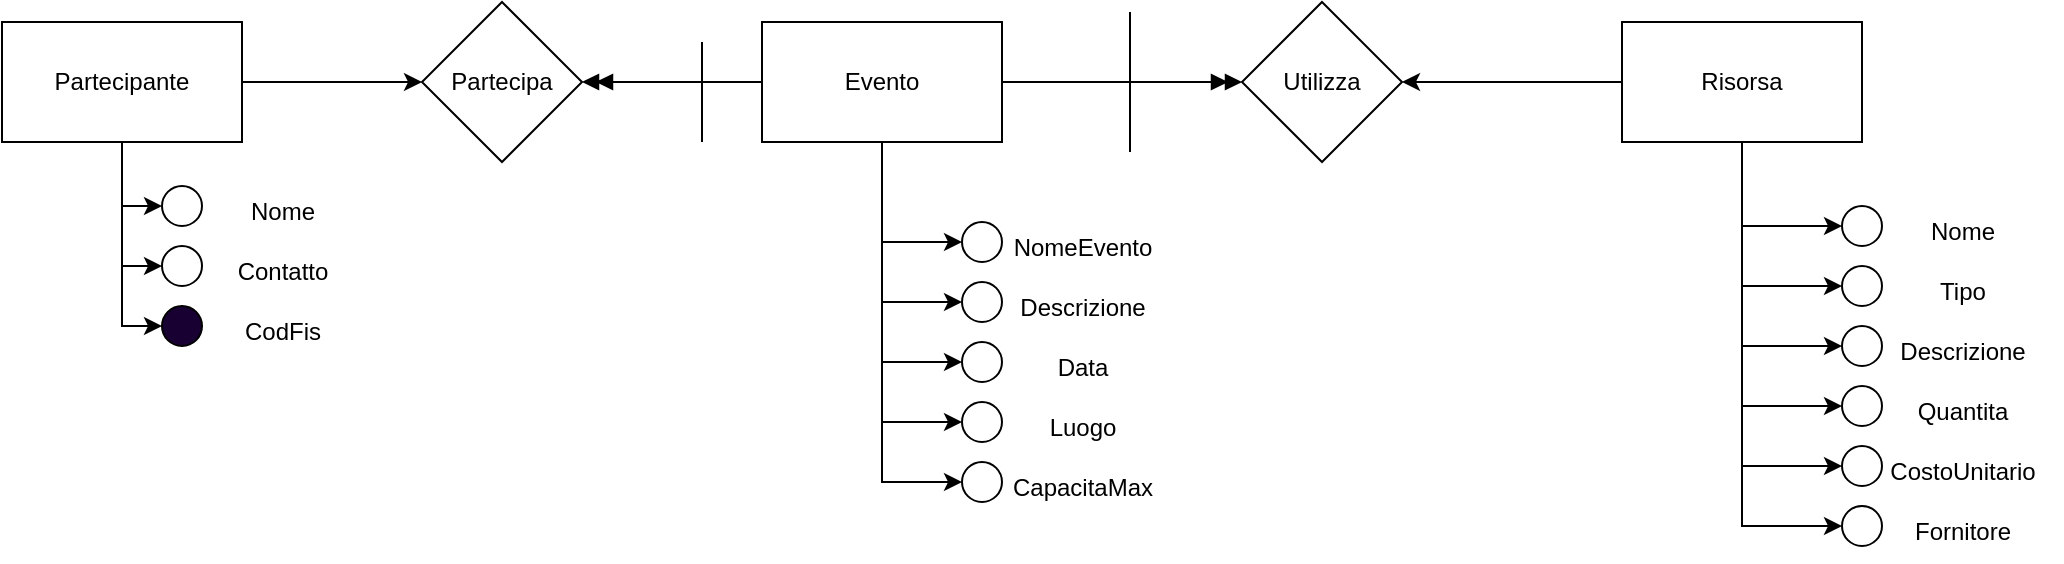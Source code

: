 <mxfile version="24.0.4" type="device">
  <diagram name="Pagina-1" id="jU2EkQgESsodjVFozhuh">
    <mxGraphModel dx="1050" dy="621" grid="1" gridSize="10" guides="1" tooltips="1" connect="1" arrows="1" fold="1" page="1" pageScale="1" pageWidth="827" pageHeight="1169" math="0" shadow="0">
      <root>
        <mxCell id="0" />
        <mxCell id="1" parent="0" />
        <mxCell id="5ARvUT-1pJOlfSiCzKIZ-33" style="edgeStyle=orthogonalEdgeStyle;rounded=0;orthogonalLoop=1;jettySize=auto;html=1;entryX=0;entryY=0.5;entryDx=0;entryDy=0;" edge="1" parent="1" source="5ARvUT-1pJOlfSiCzKIZ-1" target="5ARvUT-1pJOlfSiCzKIZ-23">
          <mxGeometry relative="1" as="geometry" />
        </mxCell>
        <mxCell id="5ARvUT-1pJOlfSiCzKIZ-34" style="edgeStyle=orthogonalEdgeStyle;rounded=0;orthogonalLoop=1;jettySize=auto;html=1;entryX=0;entryY=0.5;entryDx=0;entryDy=0;" edge="1" parent="1" source="5ARvUT-1pJOlfSiCzKIZ-1" target="5ARvUT-1pJOlfSiCzKIZ-25">
          <mxGeometry relative="1" as="geometry" />
        </mxCell>
        <mxCell id="5ARvUT-1pJOlfSiCzKIZ-35" style="edgeStyle=orthogonalEdgeStyle;rounded=0;orthogonalLoop=1;jettySize=auto;html=1;entryX=0;entryY=0.5;entryDx=0;entryDy=0;" edge="1" parent="1" source="5ARvUT-1pJOlfSiCzKIZ-1" target="5ARvUT-1pJOlfSiCzKIZ-27">
          <mxGeometry relative="1" as="geometry" />
        </mxCell>
        <mxCell id="5ARvUT-1pJOlfSiCzKIZ-36" style="edgeStyle=orthogonalEdgeStyle;rounded=0;orthogonalLoop=1;jettySize=auto;html=1;entryX=0;entryY=0.5;entryDx=0;entryDy=0;endArrow=classic;endFill=1;" edge="1" parent="1" source="5ARvUT-1pJOlfSiCzKIZ-1" target="5ARvUT-1pJOlfSiCzKIZ-4">
          <mxGeometry relative="1" as="geometry" />
        </mxCell>
        <mxCell id="5ARvUT-1pJOlfSiCzKIZ-1" value="Partecipante" style="rounded=0;whiteSpace=wrap;html=1;" vertex="1" parent="1">
          <mxGeometry y="240" width="120" height="60" as="geometry" />
        </mxCell>
        <mxCell id="5ARvUT-1pJOlfSiCzKIZ-17" style="edgeStyle=orthogonalEdgeStyle;rounded=0;orthogonalLoop=1;jettySize=auto;html=1;entryX=0;entryY=0.5;entryDx=0;entryDy=0;" edge="1" parent="1" source="5ARvUT-1pJOlfSiCzKIZ-2" target="5ARvUT-1pJOlfSiCzKIZ-6">
          <mxGeometry relative="1" as="geometry" />
        </mxCell>
        <mxCell id="5ARvUT-1pJOlfSiCzKIZ-18" style="edgeStyle=orthogonalEdgeStyle;rounded=0;orthogonalLoop=1;jettySize=auto;html=1;entryX=0;entryY=0.5;entryDx=0;entryDy=0;" edge="1" parent="1" source="5ARvUT-1pJOlfSiCzKIZ-2" target="5ARvUT-1pJOlfSiCzKIZ-9">
          <mxGeometry relative="1" as="geometry" />
        </mxCell>
        <mxCell id="5ARvUT-1pJOlfSiCzKIZ-19" style="edgeStyle=orthogonalEdgeStyle;rounded=0;orthogonalLoop=1;jettySize=auto;html=1;entryX=0;entryY=0.5;entryDx=0;entryDy=0;" edge="1" parent="1" source="5ARvUT-1pJOlfSiCzKIZ-2" target="5ARvUT-1pJOlfSiCzKIZ-11">
          <mxGeometry relative="1" as="geometry" />
        </mxCell>
        <mxCell id="5ARvUT-1pJOlfSiCzKIZ-20" style="edgeStyle=orthogonalEdgeStyle;rounded=0;orthogonalLoop=1;jettySize=auto;html=1;entryX=0;entryY=0.5;entryDx=0;entryDy=0;" edge="1" parent="1" source="5ARvUT-1pJOlfSiCzKIZ-2" target="5ARvUT-1pJOlfSiCzKIZ-13">
          <mxGeometry relative="1" as="geometry" />
        </mxCell>
        <mxCell id="5ARvUT-1pJOlfSiCzKIZ-21" style="edgeStyle=orthogonalEdgeStyle;rounded=0;orthogonalLoop=1;jettySize=auto;html=1;entryX=0;entryY=0.5;entryDx=0;entryDy=0;" edge="1" parent="1" source="5ARvUT-1pJOlfSiCzKIZ-2" target="5ARvUT-1pJOlfSiCzKIZ-15">
          <mxGeometry relative="1" as="geometry" />
        </mxCell>
        <mxCell id="5ARvUT-1pJOlfSiCzKIZ-37" style="edgeStyle=orthogonalEdgeStyle;rounded=0;orthogonalLoop=1;jettySize=auto;html=1;entryX=1;entryY=0.5;entryDx=0;entryDy=0;endArrow=doubleBlock;endFill=1;" edge="1" parent="1" source="5ARvUT-1pJOlfSiCzKIZ-2" target="5ARvUT-1pJOlfSiCzKIZ-4">
          <mxGeometry relative="1" as="geometry" />
        </mxCell>
        <mxCell id="5ARvUT-1pJOlfSiCzKIZ-56" style="edgeStyle=orthogonalEdgeStyle;rounded=0;orthogonalLoop=1;jettySize=auto;html=1;endArrow=doubleBlock;endFill=1;" edge="1" parent="1" source="5ARvUT-1pJOlfSiCzKIZ-2">
          <mxGeometry relative="1" as="geometry">
            <mxPoint x="620" y="270" as="targetPoint" />
          </mxGeometry>
        </mxCell>
        <mxCell id="5ARvUT-1pJOlfSiCzKIZ-2" value="Evento" style="rounded=0;whiteSpace=wrap;html=1;" vertex="1" parent="1">
          <mxGeometry x="380" y="240" width="120" height="60" as="geometry" />
        </mxCell>
        <mxCell id="5ARvUT-1pJOlfSiCzKIZ-50" style="edgeStyle=orthogonalEdgeStyle;rounded=0;orthogonalLoop=1;jettySize=auto;html=1;entryX=0;entryY=0.5;entryDx=0;entryDy=0;" edge="1" parent="1" source="5ARvUT-1pJOlfSiCzKIZ-3" target="5ARvUT-1pJOlfSiCzKIZ-38">
          <mxGeometry relative="1" as="geometry" />
        </mxCell>
        <mxCell id="5ARvUT-1pJOlfSiCzKIZ-51" style="edgeStyle=orthogonalEdgeStyle;rounded=0;orthogonalLoop=1;jettySize=auto;html=1;entryX=0;entryY=0.5;entryDx=0;entryDy=0;" edge="1" parent="1" source="5ARvUT-1pJOlfSiCzKIZ-3" target="5ARvUT-1pJOlfSiCzKIZ-40">
          <mxGeometry relative="1" as="geometry" />
        </mxCell>
        <mxCell id="5ARvUT-1pJOlfSiCzKIZ-52" style="edgeStyle=orthogonalEdgeStyle;rounded=0;orthogonalLoop=1;jettySize=auto;html=1;entryX=0;entryY=0.5;entryDx=0;entryDy=0;" edge="1" parent="1" source="5ARvUT-1pJOlfSiCzKIZ-3" target="5ARvUT-1pJOlfSiCzKIZ-42">
          <mxGeometry relative="1" as="geometry" />
        </mxCell>
        <mxCell id="5ARvUT-1pJOlfSiCzKIZ-53" style="edgeStyle=orthogonalEdgeStyle;rounded=0;orthogonalLoop=1;jettySize=auto;html=1;entryX=0;entryY=0.5;entryDx=0;entryDy=0;" edge="1" parent="1" source="5ARvUT-1pJOlfSiCzKIZ-3" target="5ARvUT-1pJOlfSiCzKIZ-44">
          <mxGeometry relative="1" as="geometry" />
        </mxCell>
        <mxCell id="5ARvUT-1pJOlfSiCzKIZ-54" style="edgeStyle=orthogonalEdgeStyle;rounded=0;orthogonalLoop=1;jettySize=auto;html=1;entryX=0;entryY=0.5;entryDx=0;entryDy=0;" edge="1" parent="1" source="5ARvUT-1pJOlfSiCzKIZ-3" target="5ARvUT-1pJOlfSiCzKIZ-46">
          <mxGeometry relative="1" as="geometry" />
        </mxCell>
        <mxCell id="5ARvUT-1pJOlfSiCzKIZ-55" style="edgeStyle=orthogonalEdgeStyle;rounded=0;orthogonalLoop=1;jettySize=auto;html=1;entryX=0;entryY=0.5;entryDx=0;entryDy=0;" edge="1" parent="1" source="5ARvUT-1pJOlfSiCzKIZ-3" target="5ARvUT-1pJOlfSiCzKIZ-48">
          <mxGeometry relative="1" as="geometry" />
        </mxCell>
        <mxCell id="5ARvUT-1pJOlfSiCzKIZ-57" style="edgeStyle=orthogonalEdgeStyle;rounded=0;orthogonalLoop=1;jettySize=auto;html=1;entryX=1;entryY=0.5;entryDx=0;entryDy=0;endArrow=classic;endFill=1;" edge="1" parent="1" source="5ARvUT-1pJOlfSiCzKIZ-3" target="5ARvUT-1pJOlfSiCzKIZ-5">
          <mxGeometry relative="1" as="geometry" />
        </mxCell>
        <mxCell id="5ARvUT-1pJOlfSiCzKIZ-3" value="Risorsa" style="rounded=0;whiteSpace=wrap;html=1;" vertex="1" parent="1">
          <mxGeometry x="810" y="240" width="120" height="60" as="geometry" />
        </mxCell>
        <mxCell id="5ARvUT-1pJOlfSiCzKIZ-4" value="Partecipa" style="rhombus;whiteSpace=wrap;html=1;" vertex="1" parent="1">
          <mxGeometry x="210" y="230" width="80" height="80" as="geometry" />
        </mxCell>
        <mxCell id="5ARvUT-1pJOlfSiCzKIZ-5" value="Utilizza" style="rhombus;whiteSpace=wrap;html=1;" vertex="1" parent="1">
          <mxGeometry x="620" y="230" width="80" height="80" as="geometry" />
        </mxCell>
        <mxCell id="5ARvUT-1pJOlfSiCzKIZ-6" value="" style="ellipse;whiteSpace=wrap;html=1;aspect=fixed;" vertex="1" parent="1">
          <mxGeometry x="480" y="340" width="20" height="20" as="geometry" />
        </mxCell>
        <mxCell id="5ARvUT-1pJOlfSiCzKIZ-7" value="NomeEvento" style="text;html=1;align=center;verticalAlign=middle;resizable=0;points=[];autosize=1;strokeColor=none;fillColor=none;" vertex="1" parent="1">
          <mxGeometry x="495" y="338" width="90" height="30" as="geometry" />
        </mxCell>
        <mxCell id="5ARvUT-1pJOlfSiCzKIZ-9" value="" style="ellipse;whiteSpace=wrap;html=1;aspect=fixed;" vertex="1" parent="1">
          <mxGeometry x="480" y="370" width="20" height="20" as="geometry" />
        </mxCell>
        <mxCell id="5ARvUT-1pJOlfSiCzKIZ-10" value="Descrizione" style="text;html=1;align=center;verticalAlign=middle;resizable=0;points=[];autosize=1;strokeColor=none;fillColor=none;" vertex="1" parent="1">
          <mxGeometry x="495" y="368" width="90" height="30" as="geometry" />
        </mxCell>
        <mxCell id="5ARvUT-1pJOlfSiCzKIZ-11" value="" style="ellipse;whiteSpace=wrap;html=1;aspect=fixed;" vertex="1" parent="1">
          <mxGeometry x="480" y="400" width="20" height="20" as="geometry" />
        </mxCell>
        <mxCell id="5ARvUT-1pJOlfSiCzKIZ-12" value="Data" style="text;html=1;align=center;verticalAlign=middle;resizable=0;points=[];autosize=1;strokeColor=none;fillColor=none;" vertex="1" parent="1">
          <mxGeometry x="515" y="398" width="50" height="30" as="geometry" />
        </mxCell>
        <mxCell id="5ARvUT-1pJOlfSiCzKIZ-13" value="" style="ellipse;whiteSpace=wrap;html=1;aspect=fixed;" vertex="1" parent="1">
          <mxGeometry x="480" y="430" width="20" height="20" as="geometry" />
        </mxCell>
        <mxCell id="5ARvUT-1pJOlfSiCzKIZ-14" value="Luogo" style="text;html=1;align=center;verticalAlign=middle;resizable=0;points=[];autosize=1;strokeColor=none;fillColor=none;" vertex="1" parent="1">
          <mxGeometry x="510" y="428" width="60" height="30" as="geometry" />
        </mxCell>
        <mxCell id="5ARvUT-1pJOlfSiCzKIZ-15" value="" style="ellipse;whiteSpace=wrap;html=1;aspect=fixed;" vertex="1" parent="1">
          <mxGeometry x="480" y="460" width="20" height="20" as="geometry" />
        </mxCell>
        <mxCell id="5ARvUT-1pJOlfSiCzKIZ-16" value="CapacitaMax" style="text;html=1;align=center;verticalAlign=middle;resizable=0;points=[];autosize=1;strokeColor=none;fillColor=none;" vertex="1" parent="1">
          <mxGeometry x="495" y="458" width="90" height="30" as="geometry" />
        </mxCell>
        <mxCell id="5ARvUT-1pJOlfSiCzKIZ-23" value="" style="ellipse;whiteSpace=wrap;html=1;aspect=fixed;" vertex="1" parent="1">
          <mxGeometry x="80" y="322" width="20" height="20" as="geometry" />
        </mxCell>
        <mxCell id="5ARvUT-1pJOlfSiCzKIZ-24" value="Nome" style="text;html=1;align=center;verticalAlign=middle;resizable=0;points=[];autosize=1;strokeColor=none;fillColor=none;" vertex="1" parent="1">
          <mxGeometry x="110" y="320" width="60" height="30" as="geometry" />
        </mxCell>
        <mxCell id="5ARvUT-1pJOlfSiCzKIZ-25" value="" style="ellipse;whiteSpace=wrap;html=1;aspect=fixed;" vertex="1" parent="1">
          <mxGeometry x="80" y="352" width="20" height="20" as="geometry" />
        </mxCell>
        <mxCell id="5ARvUT-1pJOlfSiCzKIZ-26" value="Contatto" style="text;html=1;align=center;verticalAlign=middle;resizable=0;points=[];autosize=1;strokeColor=none;fillColor=none;" vertex="1" parent="1">
          <mxGeometry x="105" y="350" width="70" height="30" as="geometry" />
        </mxCell>
        <mxCell id="5ARvUT-1pJOlfSiCzKIZ-27" value="" style="ellipse;whiteSpace=wrap;html=1;aspect=fixed;strokeColor=#000000;fillColor=#190033;" vertex="1" parent="1">
          <mxGeometry x="80" y="382" width="20" height="20" as="geometry" />
        </mxCell>
        <mxCell id="5ARvUT-1pJOlfSiCzKIZ-28" value="CodFis" style="text;html=1;align=center;verticalAlign=middle;resizable=0;points=[];autosize=1;strokeColor=none;fillColor=none;" vertex="1" parent="1">
          <mxGeometry x="110" y="380" width="60" height="30" as="geometry" />
        </mxCell>
        <mxCell id="5ARvUT-1pJOlfSiCzKIZ-38" value="" style="ellipse;whiteSpace=wrap;html=1;aspect=fixed;" vertex="1" parent="1">
          <mxGeometry x="920" y="332" width="20" height="20" as="geometry" />
        </mxCell>
        <mxCell id="5ARvUT-1pJOlfSiCzKIZ-39" value="Nome" style="text;html=1;align=center;verticalAlign=middle;resizable=0;points=[];autosize=1;strokeColor=none;fillColor=none;" vertex="1" parent="1">
          <mxGeometry x="950" y="330" width="60" height="30" as="geometry" />
        </mxCell>
        <mxCell id="5ARvUT-1pJOlfSiCzKIZ-40" value="" style="ellipse;whiteSpace=wrap;html=1;aspect=fixed;" vertex="1" parent="1">
          <mxGeometry x="920" y="362" width="20" height="20" as="geometry" />
        </mxCell>
        <mxCell id="5ARvUT-1pJOlfSiCzKIZ-41" value="Tipo" style="text;html=1;align=center;verticalAlign=middle;resizable=0;points=[];autosize=1;strokeColor=none;fillColor=none;" vertex="1" parent="1">
          <mxGeometry x="955" y="360" width="50" height="30" as="geometry" />
        </mxCell>
        <mxCell id="5ARvUT-1pJOlfSiCzKIZ-42" value="" style="ellipse;whiteSpace=wrap;html=1;aspect=fixed;" vertex="1" parent="1">
          <mxGeometry x="920" y="392" width="20" height="20" as="geometry" />
        </mxCell>
        <mxCell id="5ARvUT-1pJOlfSiCzKIZ-43" value="Descrizione" style="text;html=1;align=center;verticalAlign=middle;resizable=0;points=[];autosize=1;strokeColor=none;fillColor=none;" vertex="1" parent="1">
          <mxGeometry x="935" y="390" width="90" height="30" as="geometry" />
        </mxCell>
        <mxCell id="5ARvUT-1pJOlfSiCzKIZ-44" value="" style="ellipse;whiteSpace=wrap;html=1;aspect=fixed;" vertex="1" parent="1">
          <mxGeometry x="920" y="422" width="20" height="20" as="geometry" />
        </mxCell>
        <mxCell id="5ARvUT-1pJOlfSiCzKIZ-45" value="Quantita" style="text;html=1;align=center;verticalAlign=middle;resizable=0;points=[];autosize=1;strokeColor=none;fillColor=none;" vertex="1" parent="1">
          <mxGeometry x="945" y="420" width="70" height="30" as="geometry" />
        </mxCell>
        <mxCell id="5ARvUT-1pJOlfSiCzKIZ-46" value="" style="ellipse;whiteSpace=wrap;html=1;aspect=fixed;" vertex="1" parent="1">
          <mxGeometry x="920" y="452" width="20" height="20" as="geometry" />
        </mxCell>
        <mxCell id="5ARvUT-1pJOlfSiCzKIZ-47" value="CostoUnitario" style="text;html=1;align=center;verticalAlign=middle;resizable=0;points=[];autosize=1;strokeColor=none;fillColor=none;" vertex="1" parent="1">
          <mxGeometry x="930" y="450" width="100" height="30" as="geometry" />
        </mxCell>
        <mxCell id="5ARvUT-1pJOlfSiCzKIZ-48" value="" style="ellipse;whiteSpace=wrap;html=1;aspect=fixed;" vertex="1" parent="1">
          <mxGeometry x="920" y="482" width="20" height="20" as="geometry" />
        </mxCell>
        <mxCell id="5ARvUT-1pJOlfSiCzKIZ-49" value="Fornitore" style="text;html=1;align=center;verticalAlign=middle;resizable=0;points=[];autosize=1;strokeColor=none;fillColor=none;" vertex="1" parent="1">
          <mxGeometry x="945" y="480" width="70" height="30" as="geometry" />
        </mxCell>
        <mxCell id="5ARvUT-1pJOlfSiCzKIZ-58" value="" style="endArrow=none;html=1;rounded=0;" edge="1" parent="1">
          <mxGeometry width="50" height="50" relative="1" as="geometry">
            <mxPoint x="350" y="300" as="sourcePoint" />
            <mxPoint x="350" y="250" as="targetPoint" />
          </mxGeometry>
        </mxCell>
        <mxCell id="5ARvUT-1pJOlfSiCzKIZ-59" value="" style="endArrow=none;html=1;rounded=0;" edge="1" parent="1">
          <mxGeometry width="50" height="50" relative="1" as="geometry">
            <mxPoint x="564" y="305" as="sourcePoint" />
            <mxPoint x="564" y="235" as="targetPoint" />
            <Array as="points">
              <mxPoint x="564" y="270" />
            </Array>
          </mxGeometry>
        </mxCell>
      </root>
    </mxGraphModel>
  </diagram>
</mxfile>
